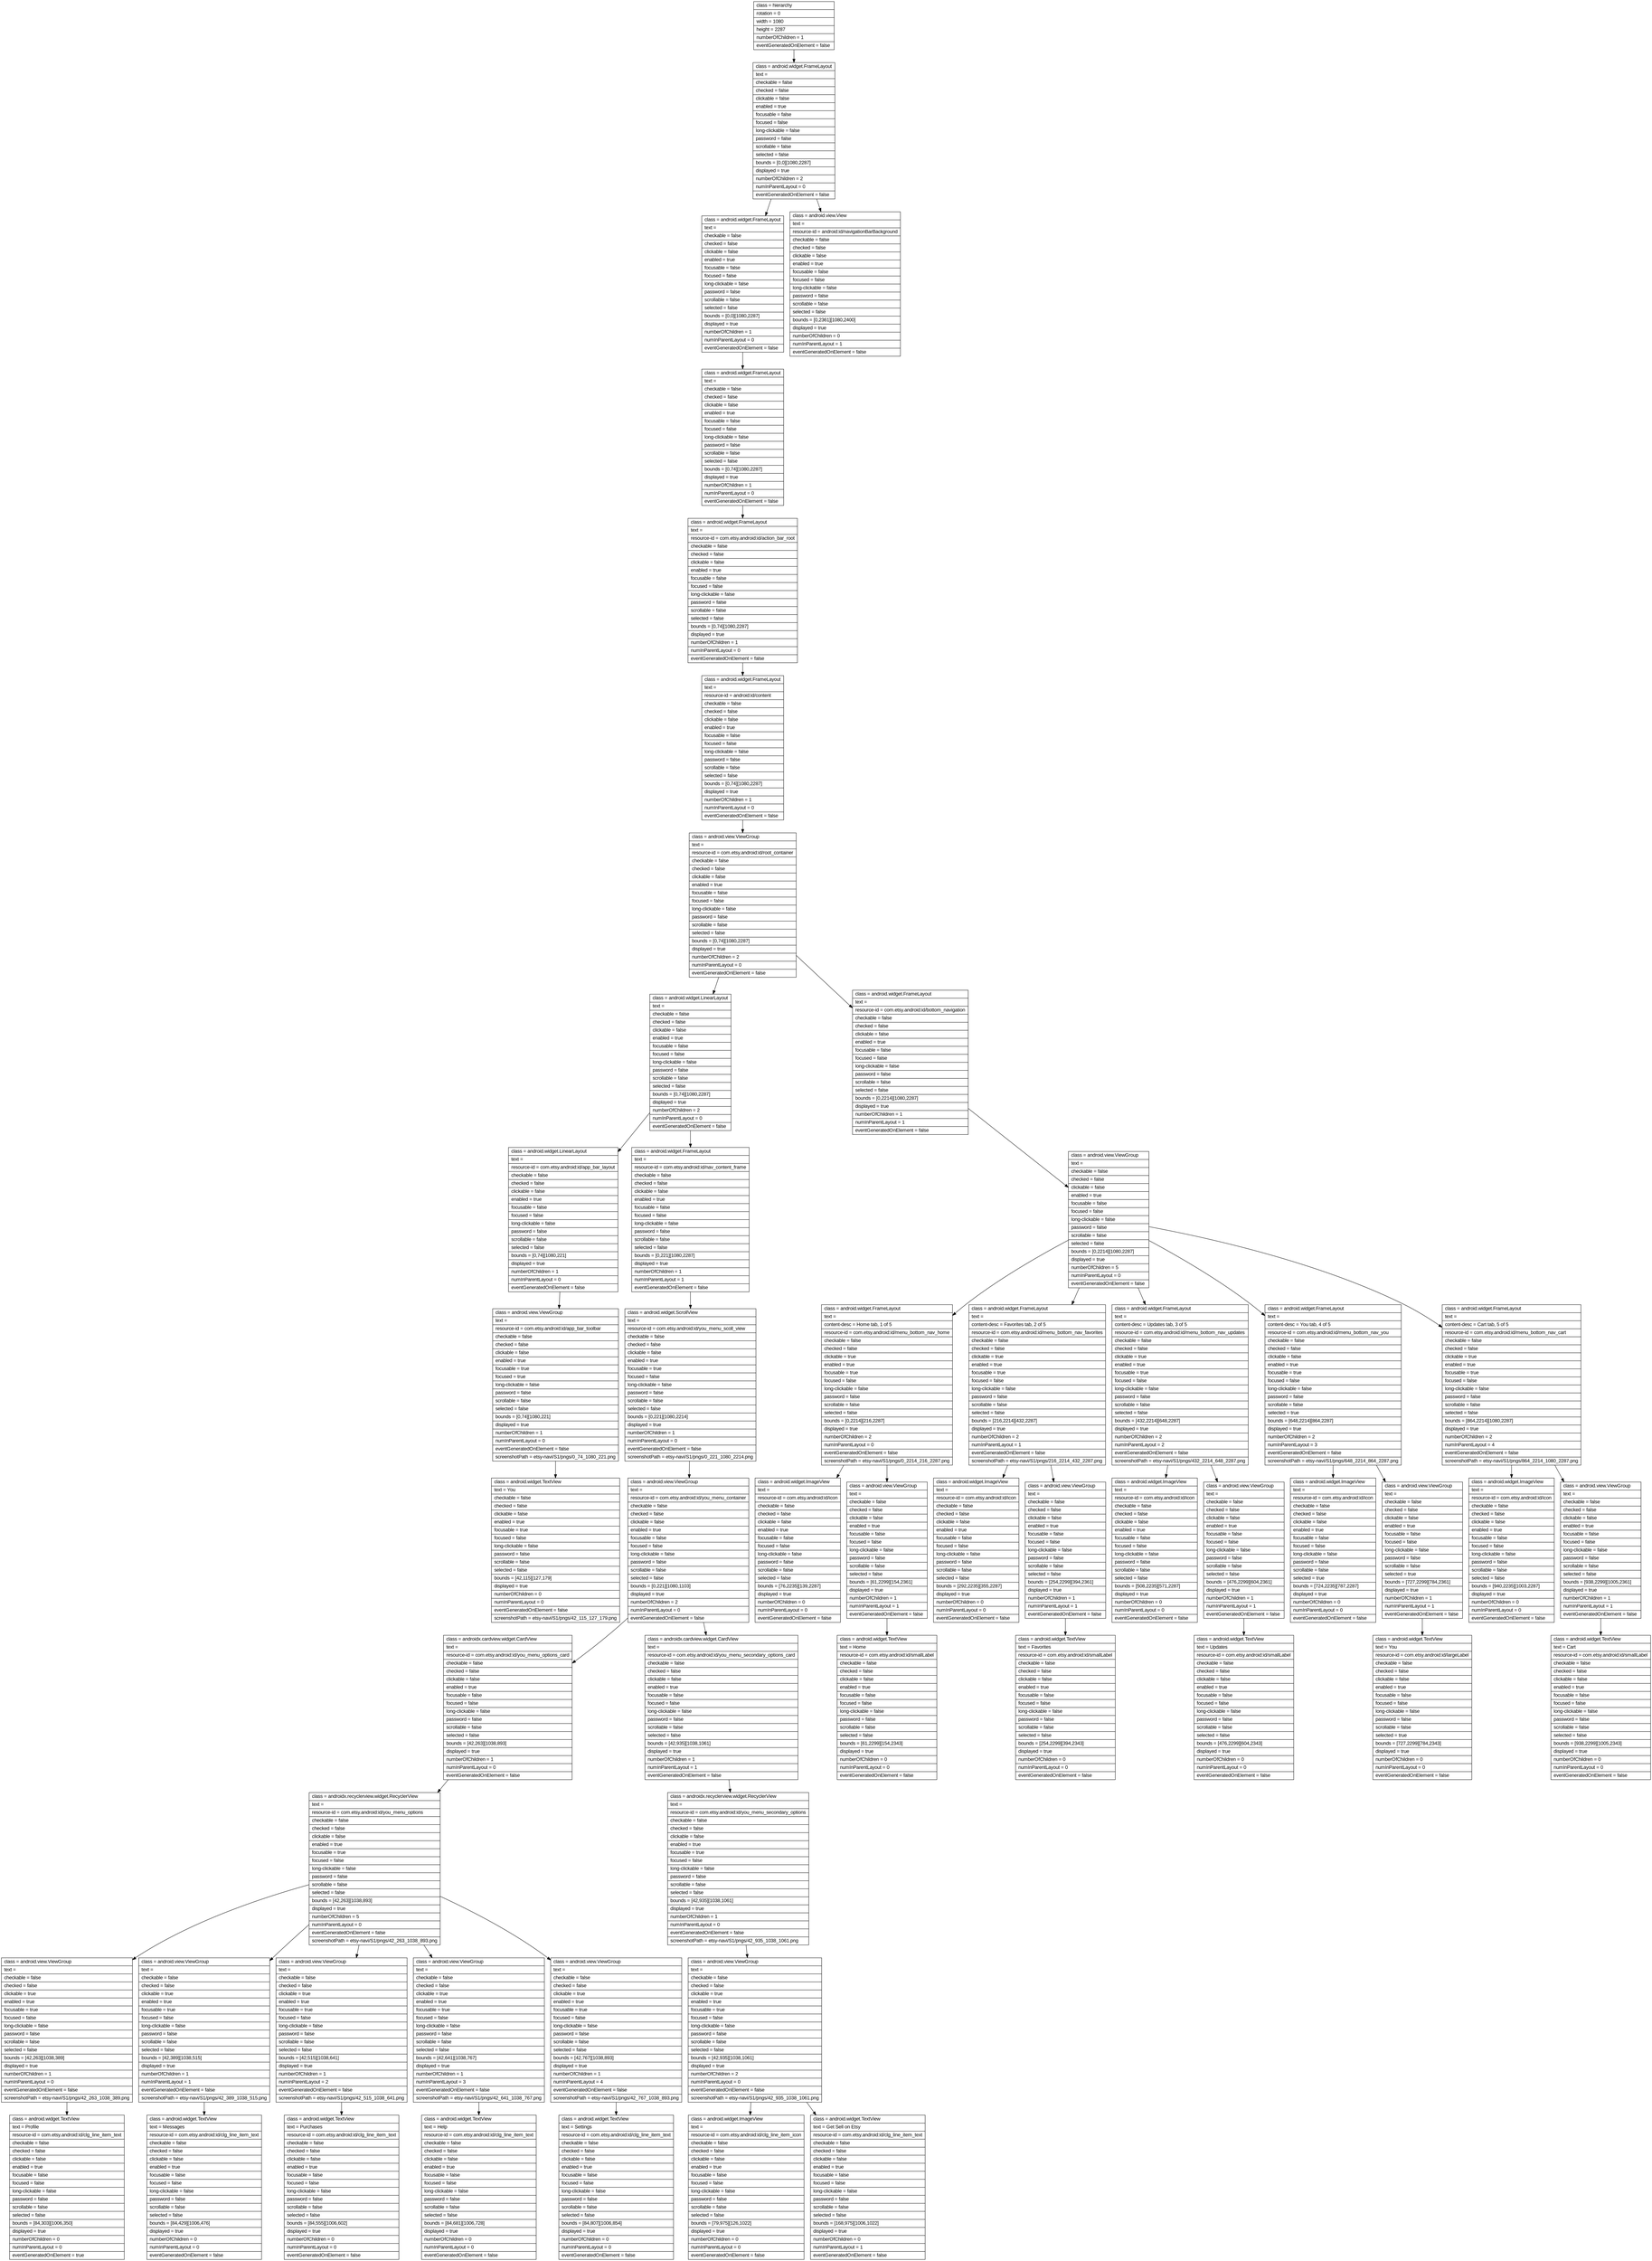 digraph Layout {

	node [shape=record fontname=Arial];

	0	[label="{class = hierarchy\l|rotation = 0\l|width = 1080\l|height = 2287\l|numberOfChildren = 1\l|eventGeneratedOnElement = false \l}"]
	1	[label="{class = android.widget.FrameLayout\l|text = \l|checkable = false\l|checked = false\l|clickable = false\l|enabled = true\l|focusable = false\l|focused = false\l|long-clickable = false\l|password = false\l|scrollable = false\l|selected = false\l|bounds = [0,0][1080,2287]\l|displayed = true\l|numberOfChildren = 2\l|numInParentLayout = 0\l|eventGeneratedOnElement = false \l}"]
	2	[label="{class = android.widget.FrameLayout\l|text = \l|checkable = false\l|checked = false\l|clickable = false\l|enabled = true\l|focusable = false\l|focused = false\l|long-clickable = false\l|password = false\l|scrollable = false\l|selected = false\l|bounds = [0,0][1080,2287]\l|displayed = true\l|numberOfChildren = 1\l|numInParentLayout = 0\l|eventGeneratedOnElement = false \l}"]
	3	[label="{class = android.view.View\l|text = \l|resource-id = android:id/navigationBarBackground\l|checkable = false\l|checked = false\l|clickable = false\l|enabled = true\l|focusable = false\l|focused = false\l|long-clickable = false\l|password = false\l|scrollable = false\l|selected = false\l|bounds = [0,2361][1080,2400]\l|displayed = true\l|numberOfChildren = 0\l|numInParentLayout = 1\l|eventGeneratedOnElement = false \l}"]
	4	[label="{class = android.widget.FrameLayout\l|text = \l|checkable = false\l|checked = false\l|clickable = false\l|enabled = true\l|focusable = false\l|focused = false\l|long-clickable = false\l|password = false\l|scrollable = false\l|selected = false\l|bounds = [0,74][1080,2287]\l|displayed = true\l|numberOfChildren = 1\l|numInParentLayout = 0\l|eventGeneratedOnElement = false \l}"]
	5	[label="{class = android.widget.FrameLayout\l|text = \l|resource-id = com.etsy.android:id/action_bar_root\l|checkable = false\l|checked = false\l|clickable = false\l|enabled = true\l|focusable = false\l|focused = false\l|long-clickable = false\l|password = false\l|scrollable = false\l|selected = false\l|bounds = [0,74][1080,2287]\l|displayed = true\l|numberOfChildren = 1\l|numInParentLayout = 0\l|eventGeneratedOnElement = false \l}"]
	6	[label="{class = android.widget.FrameLayout\l|text = \l|resource-id = android:id/content\l|checkable = false\l|checked = false\l|clickable = false\l|enabled = true\l|focusable = false\l|focused = false\l|long-clickable = false\l|password = false\l|scrollable = false\l|selected = false\l|bounds = [0,74][1080,2287]\l|displayed = true\l|numberOfChildren = 1\l|numInParentLayout = 0\l|eventGeneratedOnElement = false \l}"]
	7	[label="{class = android.view.ViewGroup\l|text = \l|resource-id = com.etsy.android:id/root_container\l|checkable = false\l|checked = false\l|clickable = false\l|enabled = true\l|focusable = false\l|focused = false\l|long-clickable = false\l|password = false\l|scrollable = false\l|selected = false\l|bounds = [0,74][1080,2287]\l|displayed = true\l|numberOfChildren = 2\l|numInParentLayout = 0\l|eventGeneratedOnElement = false \l}"]
	8	[label="{class = android.widget.LinearLayout\l|text = \l|checkable = false\l|checked = false\l|clickable = false\l|enabled = true\l|focusable = false\l|focused = false\l|long-clickable = false\l|password = false\l|scrollable = false\l|selected = false\l|bounds = [0,74][1080,2287]\l|displayed = true\l|numberOfChildren = 2\l|numInParentLayout = 0\l|eventGeneratedOnElement = false \l}"]
	9	[label="{class = android.widget.FrameLayout\l|text = \l|resource-id = com.etsy.android:id/bottom_navigation\l|checkable = false\l|checked = false\l|clickable = false\l|enabled = true\l|focusable = false\l|focused = false\l|long-clickable = false\l|password = false\l|scrollable = false\l|selected = false\l|bounds = [0,2214][1080,2287]\l|displayed = true\l|numberOfChildren = 1\l|numInParentLayout = 1\l|eventGeneratedOnElement = false \l}"]
	10	[label="{class = android.widget.LinearLayout\l|text = \l|resource-id = com.etsy.android:id/app_bar_layout\l|checkable = false\l|checked = false\l|clickable = false\l|enabled = true\l|focusable = false\l|focused = false\l|long-clickable = false\l|password = false\l|scrollable = false\l|selected = false\l|bounds = [0,74][1080,221]\l|displayed = true\l|numberOfChildren = 1\l|numInParentLayout = 0\l|eventGeneratedOnElement = false \l}"]
	11	[label="{class = android.widget.FrameLayout\l|text = \l|resource-id = com.etsy.android:id/nav_content_frame\l|checkable = false\l|checked = false\l|clickable = false\l|enabled = true\l|focusable = false\l|focused = false\l|long-clickable = false\l|password = false\l|scrollable = false\l|selected = false\l|bounds = [0,221][1080,2287]\l|displayed = true\l|numberOfChildren = 1\l|numInParentLayout = 1\l|eventGeneratedOnElement = false \l}"]
	12	[label="{class = android.view.ViewGroup\l|text = \l|checkable = false\l|checked = false\l|clickable = false\l|enabled = true\l|focusable = false\l|focused = false\l|long-clickable = false\l|password = false\l|scrollable = false\l|selected = false\l|bounds = [0,2214][1080,2287]\l|displayed = true\l|numberOfChildren = 5\l|numInParentLayout = 0\l|eventGeneratedOnElement = false \l}"]
	13	[label="{class = android.view.ViewGroup\l|text = \l|resource-id = com.etsy.android:id/app_bar_toolbar\l|checkable = false\l|checked = false\l|clickable = false\l|enabled = true\l|focusable = true\l|focused = true\l|long-clickable = false\l|password = false\l|scrollable = false\l|selected = false\l|bounds = [0,74][1080,221]\l|displayed = true\l|numberOfChildren = 1\l|numInParentLayout = 0\l|eventGeneratedOnElement = false \l|screenshotPath = etsy-navi/S1/pngs/0_74_1080_221.png\l}"]
	14	[label="{class = android.widget.ScrollView\l|text = \l|resource-id = com.etsy.android:id/you_menu_scoll_view\l|checkable = false\l|checked = false\l|clickable = false\l|enabled = true\l|focusable = true\l|focused = false\l|long-clickable = false\l|password = false\l|scrollable = false\l|selected = false\l|bounds = [0,221][1080,2214]\l|displayed = true\l|numberOfChildren = 1\l|numInParentLayout = 0\l|eventGeneratedOnElement = false \l|screenshotPath = etsy-navi/S1/pngs/0_221_1080_2214.png\l}"]
	15	[label="{class = android.widget.FrameLayout\l|text = \l|content-desc = Home tab, 1 of 5\l|resource-id = com.etsy.android:id/menu_bottom_nav_home\l|checkable = false\l|checked = false\l|clickable = true\l|enabled = true\l|focusable = true\l|focused = false\l|long-clickable = false\l|password = false\l|scrollable = false\l|selected = false\l|bounds = [0,2214][216,2287]\l|displayed = true\l|numberOfChildren = 2\l|numInParentLayout = 0\l|eventGeneratedOnElement = false \l|screenshotPath = etsy-navi/S1/pngs/0_2214_216_2287.png\l}"]
	16	[label="{class = android.widget.FrameLayout\l|text = \l|content-desc = Favorites tab, 2 of 5\l|resource-id = com.etsy.android:id/menu_bottom_nav_favorites\l|checkable = false\l|checked = false\l|clickable = true\l|enabled = true\l|focusable = true\l|focused = false\l|long-clickable = false\l|password = false\l|scrollable = false\l|selected = false\l|bounds = [216,2214][432,2287]\l|displayed = true\l|numberOfChildren = 2\l|numInParentLayout = 1\l|eventGeneratedOnElement = false \l|screenshotPath = etsy-navi/S1/pngs/216_2214_432_2287.png\l}"]
	17	[label="{class = android.widget.FrameLayout\l|text = \l|content-desc = Updates tab, 3 of 5\l|resource-id = com.etsy.android:id/menu_bottom_nav_updates\l|checkable = false\l|checked = false\l|clickable = true\l|enabled = true\l|focusable = true\l|focused = false\l|long-clickable = false\l|password = false\l|scrollable = false\l|selected = false\l|bounds = [432,2214][648,2287]\l|displayed = true\l|numberOfChildren = 2\l|numInParentLayout = 2\l|eventGeneratedOnElement = false \l|screenshotPath = etsy-navi/S1/pngs/432_2214_648_2287.png\l}"]
	18	[label="{class = android.widget.FrameLayout\l|text = \l|content-desc = You tab, 4 of 5\l|resource-id = com.etsy.android:id/menu_bottom_nav_you\l|checkable = false\l|checked = false\l|clickable = false\l|enabled = true\l|focusable = true\l|focused = false\l|long-clickable = false\l|password = false\l|scrollable = false\l|selected = true\l|bounds = [648,2214][864,2287]\l|displayed = true\l|numberOfChildren = 2\l|numInParentLayout = 3\l|eventGeneratedOnElement = false \l|screenshotPath = etsy-navi/S1/pngs/648_2214_864_2287.png\l}"]
	19	[label="{class = android.widget.FrameLayout\l|text = \l|content-desc = Cart tab, 5 of 5\l|resource-id = com.etsy.android:id/menu_bottom_nav_cart\l|checkable = false\l|checked = false\l|clickable = true\l|enabled = true\l|focusable = true\l|focused = false\l|long-clickable = false\l|password = false\l|scrollable = false\l|selected = false\l|bounds = [864,2214][1080,2287]\l|displayed = true\l|numberOfChildren = 2\l|numInParentLayout = 4\l|eventGeneratedOnElement = false \l|screenshotPath = etsy-navi/S1/pngs/864_2214_1080_2287.png\l}"]
	20	[label="{class = android.widget.TextView\l|text = You\l|checkable = false\l|checked = false\l|clickable = false\l|enabled = true\l|focusable = true\l|focused = false\l|long-clickable = false\l|password = false\l|scrollable = false\l|selected = false\l|bounds = [42,115][127,179]\l|displayed = true\l|numberOfChildren = 0\l|numInParentLayout = 0\l|eventGeneratedOnElement = false \l|screenshotPath = etsy-navi/S1/pngs/42_115_127_179.png\l}"]
	21	[label="{class = android.view.ViewGroup\l|text = \l|resource-id = com.etsy.android:id/you_menu_container\l|checkable = false\l|checked = false\l|clickable = false\l|enabled = true\l|focusable = false\l|focused = false\l|long-clickable = false\l|password = false\l|scrollable = false\l|selected = false\l|bounds = [0,221][1080,1103]\l|displayed = true\l|numberOfChildren = 2\l|numInParentLayout = 0\l|eventGeneratedOnElement = false \l}"]
	22	[label="{class = android.widget.ImageView\l|text = \l|resource-id = com.etsy.android:id/icon\l|checkable = false\l|checked = false\l|clickable = false\l|enabled = true\l|focusable = false\l|focused = false\l|long-clickable = false\l|password = false\l|scrollable = false\l|selected = false\l|bounds = [76,2235][139,2287]\l|displayed = true\l|numberOfChildren = 0\l|numInParentLayout = 0\l|eventGeneratedOnElement = false \l}"]
	23	[label="{class = android.view.ViewGroup\l|text = \l|checkable = false\l|checked = false\l|clickable = false\l|enabled = true\l|focusable = false\l|focused = false\l|long-clickable = false\l|password = false\l|scrollable = false\l|selected = false\l|bounds = [61,2299][154,2361]\l|displayed = true\l|numberOfChildren = 1\l|numInParentLayout = 1\l|eventGeneratedOnElement = false \l}"]
	24	[label="{class = android.widget.ImageView\l|text = \l|resource-id = com.etsy.android:id/icon\l|checkable = false\l|checked = false\l|clickable = false\l|enabled = true\l|focusable = false\l|focused = false\l|long-clickable = false\l|password = false\l|scrollable = false\l|selected = false\l|bounds = [292,2235][355,2287]\l|displayed = true\l|numberOfChildren = 0\l|numInParentLayout = 0\l|eventGeneratedOnElement = false \l}"]
	25	[label="{class = android.view.ViewGroup\l|text = \l|checkable = false\l|checked = false\l|clickable = false\l|enabled = true\l|focusable = false\l|focused = false\l|long-clickable = false\l|password = false\l|scrollable = false\l|selected = false\l|bounds = [254,2299][394,2361]\l|displayed = true\l|numberOfChildren = 1\l|numInParentLayout = 1\l|eventGeneratedOnElement = false \l}"]
	26	[label="{class = android.widget.ImageView\l|text = \l|resource-id = com.etsy.android:id/icon\l|checkable = false\l|checked = false\l|clickable = false\l|enabled = true\l|focusable = false\l|focused = false\l|long-clickable = false\l|password = false\l|scrollable = false\l|selected = false\l|bounds = [508,2235][571,2287]\l|displayed = true\l|numberOfChildren = 0\l|numInParentLayout = 0\l|eventGeneratedOnElement = false \l}"]
	27	[label="{class = android.view.ViewGroup\l|text = \l|checkable = false\l|checked = false\l|clickable = false\l|enabled = true\l|focusable = false\l|focused = false\l|long-clickable = false\l|password = false\l|scrollable = false\l|selected = false\l|bounds = [476,2299][604,2361]\l|displayed = true\l|numberOfChildren = 1\l|numInParentLayout = 1\l|eventGeneratedOnElement = false \l}"]
	28	[label="{class = android.widget.ImageView\l|text = \l|resource-id = com.etsy.android:id/icon\l|checkable = false\l|checked = false\l|clickable = false\l|enabled = true\l|focusable = false\l|focused = false\l|long-clickable = false\l|password = false\l|scrollable = false\l|selected = true\l|bounds = [724,2235][787,2287]\l|displayed = true\l|numberOfChildren = 0\l|numInParentLayout = 0\l|eventGeneratedOnElement = false \l}"]
	29	[label="{class = android.view.ViewGroup\l|text = \l|checkable = false\l|checked = false\l|clickable = false\l|enabled = true\l|focusable = false\l|focused = false\l|long-clickable = false\l|password = false\l|scrollable = false\l|selected = true\l|bounds = [727,2299][784,2361]\l|displayed = true\l|numberOfChildren = 1\l|numInParentLayout = 1\l|eventGeneratedOnElement = false \l}"]
	30	[label="{class = android.widget.ImageView\l|text = \l|resource-id = com.etsy.android:id/icon\l|checkable = false\l|checked = false\l|clickable = false\l|enabled = true\l|focusable = false\l|focused = false\l|long-clickable = false\l|password = false\l|scrollable = false\l|selected = false\l|bounds = [940,2235][1003,2287]\l|displayed = true\l|numberOfChildren = 0\l|numInParentLayout = 0\l|eventGeneratedOnElement = false \l}"]
	31	[label="{class = android.view.ViewGroup\l|text = \l|checkable = false\l|checked = false\l|clickable = false\l|enabled = true\l|focusable = false\l|focused = false\l|long-clickable = false\l|password = false\l|scrollable = false\l|selected = false\l|bounds = [938,2299][1005,2361]\l|displayed = true\l|numberOfChildren = 1\l|numInParentLayout = 1\l|eventGeneratedOnElement = false \l}"]
	32	[label="{class = androidx.cardview.widget.CardView\l|text = \l|resource-id = com.etsy.android:id/you_menu_options_card\l|checkable = false\l|checked = false\l|clickable = false\l|enabled = true\l|focusable = false\l|focused = false\l|long-clickable = false\l|password = false\l|scrollable = false\l|selected = false\l|bounds = [42,263][1038,893]\l|displayed = true\l|numberOfChildren = 1\l|numInParentLayout = 0\l|eventGeneratedOnElement = false \l}"]
	33	[label="{class = androidx.cardview.widget.CardView\l|text = \l|resource-id = com.etsy.android:id/you_menu_secondary_options_card\l|checkable = false\l|checked = false\l|clickable = false\l|enabled = true\l|focusable = false\l|focused = false\l|long-clickable = false\l|password = false\l|scrollable = false\l|selected = false\l|bounds = [42,935][1038,1061]\l|displayed = true\l|numberOfChildren = 1\l|numInParentLayout = 1\l|eventGeneratedOnElement = false \l}"]
	34	[label="{class = android.widget.TextView\l|text = Home\l|resource-id = com.etsy.android:id/smallLabel\l|checkable = false\l|checked = false\l|clickable = false\l|enabled = true\l|focusable = false\l|focused = false\l|long-clickable = false\l|password = false\l|scrollable = false\l|selected = false\l|bounds = [61,2299][154,2343]\l|displayed = true\l|numberOfChildren = 0\l|numInParentLayout = 0\l|eventGeneratedOnElement = false \l}"]
	35	[label="{class = android.widget.TextView\l|text = Favorites\l|resource-id = com.etsy.android:id/smallLabel\l|checkable = false\l|checked = false\l|clickable = false\l|enabled = true\l|focusable = false\l|focused = false\l|long-clickable = false\l|password = false\l|scrollable = false\l|selected = false\l|bounds = [254,2299][394,2343]\l|displayed = true\l|numberOfChildren = 0\l|numInParentLayout = 0\l|eventGeneratedOnElement = false \l}"]
	36	[label="{class = android.widget.TextView\l|text = Updates\l|resource-id = com.etsy.android:id/smallLabel\l|checkable = false\l|checked = false\l|clickable = false\l|enabled = true\l|focusable = false\l|focused = false\l|long-clickable = false\l|password = false\l|scrollable = false\l|selected = false\l|bounds = [476,2299][604,2343]\l|displayed = true\l|numberOfChildren = 0\l|numInParentLayout = 0\l|eventGeneratedOnElement = false \l}"]
	37	[label="{class = android.widget.TextView\l|text = You\l|resource-id = com.etsy.android:id/largeLabel\l|checkable = false\l|checked = false\l|clickable = false\l|enabled = true\l|focusable = false\l|focused = false\l|long-clickable = false\l|password = false\l|scrollable = false\l|selected = true\l|bounds = [727,2299][784,2343]\l|displayed = true\l|numberOfChildren = 0\l|numInParentLayout = 0\l|eventGeneratedOnElement = false \l}"]
	38	[label="{class = android.widget.TextView\l|text = Cart\l|resource-id = com.etsy.android:id/smallLabel\l|checkable = false\l|checked = false\l|clickable = false\l|enabled = true\l|focusable = false\l|focused = false\l|long-clickable = false\l|password = false\l|scrollable = false\l|selected = false\l|bounds = [938,2299][1005,2343]\l|displayed = true\l|numberOfChildren = 0\l|numInParentLayout = 0\l|eventGeneratedOnElement = false \l}"]
	39	[label="{class = androidx.recyclerview.widget.RecyclerView\l|text = \l|resource-id = com.etsy.android:id/you_menu_options\l|checkable = false\l|checked = false\l|clickable = false\l|enabled = true\l|focusable = true\l|focused = false\l|long-clickable = false\l|password = false\l|scrollable = false\l|selected = false\l|bounds = [42,263][1038,893]\l|displayed = true\l|numberOfChildren = 5\l|numInParentLayout = 0\l|eventGeneratedOnElement = false \l|screenshotPath = etsy-navi/S1/pngs/42_263_1038_893.png\l}"]
	40	[label="{class = androidx.recyclerview.widget.RecyclerView\l|text = \l|resource-id = com.etsy.android:id/you_menu_secondary_options\l|checkable = false\l|checked = false\l|clickable = false\l|enabled = true\l|focusable = true\l|focused = false\l|long-clickable = false\l|password = false\l|scrollable = false\l|selected = false\l|bounds = [42,935][1038,1061]\l|displayed = true\l|numberOfChildren = 1\l|numInParentLayout = 0\l|eventGeneratedOnElement = false \l|screenshotPath = etsy-navi/S1/pngs/42_935_1038_1061.png\l}"]
	41	[label="{class = android.view.ViewGroup\l|text = \l|checkable = false\l|checked = false\l|clickable = true\l|enabled = true\l|focusable = true\l|focused = false\l|long-clickable = false\l|password = false\l|scrollable = false\l|selected = false\l|bounds = [42,263][1038,389]\l|displayed = true\l|numberOfChildren = 1\l|numInParentLayout = 0\l|eventGeneratedOnElement = false \l|screenshotPath = etsy-navi/S1/pngs/42_263_1038_389.png\l}"]
	42	[label="{class = android.view.ViewGroup\l|text = \l|checkable = false\l|checked = false\l|clickable = true\l|enabled = true\l|focusable = true\l|focused = false\l|long-clickable = false\l|password = false\l|scrollable = false\l|selected = false\l|bounds = [42,389][1038,515]\l|displayed = true\l|numberOfChildren = 1\l|numInParentLayout = 1\l|eventGeneratedOnElement = false \l|screenshotPath = etsy-navi/S1/pngs/42_389_1038_515.png\l}"]
	43	[label="{class = android.view.ViewGroup\l|text = \l|checkable = false\l|checked = false\l|clickable = true\l|enabled = true\l|focusable = true\l|focused = false\l|long-clickable = false\l|password = false\l|scrollable = false\l|selected = false\l|bounds = [42,515][1038,641]\l|displayed = true\l|numberOfChildren = 1\l|numInParentLayout = 2\l|eventGeneratedOnElement = false \l|screenshotPath = etsy-navi/S1/pngs/42_515_1038_641.png\l}"]
	44	[label="{class = android.view.ViewGroup\l|text = \l|checkable = false\l|checked = false\l|clickable = true\l|enabled = true\l|focusable = true\l|focused = false\l|long-clickable = false\l|password = false\l|scrollable = false\l|selected = false\l|bounds = [42,641][1038,767]\l|displayed = true\l|numberOfChildren = 1\l|numInParentLayout = 3\l|eventGeneratedOnElement = false \l|screenshotPath = etsy-navi/S1/pngs/42_641_1038_767.png\l}"]
	45	[label="{class = android.view.ViewGroup\l|text = \l|checkable = false\l|checked = false\l|clickable = true\l|enabled = true\l|focusable = true\l|focused = false\l|long-clickable = false\l|password = false\l|scrollable = false\l|selected = false\l|bounds = [42,767][1038,893]\l|displayed = true\l|numberOfChildren = 1\l|numInParentLayout = 4\l|eventGeneratedOnElement = false \l|screenshotPath = etsy-navi/S1/pngs/42_767_1038_893.png\l}"]
	46	[label="{class = android.view.ViewGroup\l|text = \l|checkable = false\l|checked = false\l|clickable = true\l|enabled = true\l|focusable = true\l|focused = false\l|long-clickable = false\l|password = false\l|scrollable = false\l|selected = false\l|bounds = [42,935][1038,1061]\l|displayed = true\l|numberOfChildren = 2\l|numInParentLayout = 0\l|eventGeneratedOnElement = false \l|screenshotPath = etsy-navi/S1/pngs/42_935_1038_1061.png\l}"]
	47	[label="{class = android.widget.TextView\l|text = Profile\l|resource-id = com.etsy.android:id/clg_line_item_text\l|checkable = false\l|checked = false\l|clickable = false\l|enabled = true\l|focusable = false\l|focused = false\l|long-clickable = false\l|password = false\l|scrollable = false\l|selected = false\l|bounds = [84,303][1006,350]\l|displayed = true\l|numberOfChildren = 0\l|numInParentLayout = 0\l|eventGeneratedOnElement = true \l}"]
	48	[label="{class = android.widget.TextView\l|text = Messages\l|resource-id = com.etsy.android:id/clg_line_item_text\l|checkable = false\l|checked = false\l|clickable = false\l|enabled = true\l|focusable = false\l|focused = false\l|long-clickable = false\l|password = false\l|scrollable = false\l|selected = false\l|bounds = [84,429][1006,476]\l|displayed = true\l|numberOfChildren = 0\l|numInParentLayout = 0\l|eventGeneratedOnElement = false \l}"]
	49	[label="{class = android.widget.TextView\l|text = Purchases\l|resource-id = com.etsy.android:id/clg_line_item_text\l|checkable = false\l|checked = false\l|clickable = false\l|enabled = true\l|focusable = false\l|focused = false\l|long-clickable = false\l|password = false\l|scrollable = false\l|selected = false\l|bounds = [84,555][1006,602]\l|displayed = true\l|numberOfChildren = 0\l|numInParentLayout = 0\l|eventGeneratedOnElement = false \l}"]
	50	[label="{class = android.widget.TextView\l|text = Help\l|resource-id = com.etsy.android:id/clg_line_item_text\l|checkable = false\l|checked = false\l|clickable = false\l|enabled = true\l|focusable = false\l|focused = false\l|long-clickable = false\l|password = false\l|scrollable = false\l|selected = false\l|bounds = [84,681][1006,728]\l|displayed = true\l|numberOfChildren = 0\l|numInParentLayout = 0\l|eventGeneratedOnElement = false \l}"]
	51	[label="{class = android.widget.TextView\l|text = Settings\l|resource-id = com.etsy.android:id/clg_line_item_text\l|checkable = false\l|checked = false\l|clickable = false\l|enabled = true\l|focusable = false\l|focused = false\l|long-clickable = false\l|password = false\l|scrollable = false\l|selected = false\l|bounds = [84,807][1006,854]\l|displayed = true\l|numberOfChildren = 0\l|numInParentLayout = 0\l|eventGeneratedOnElement = false \l}"]
	52	[label="{class = android.widget.ImageView\l|text = \l|resource-id = com.etsy.android:id/clg_line_item_icon\l|checkable = false\l|checked = false\l|clickable = false\l|enabled = true\l|focusable = false\l|focused = false\l|long-clickable = false\l|password = false\l|scrollable = false\l|selected = false\l|bounds = [79,975][126,1022]\l|displayed = true\l|numberOfChildren = 0\l|numInParentLayout = 0\l|eventGeneratedOnElement = false \l}"]
	53	[label="{class = android.widget.TextView\l|text = Get Sell on Etsy\l|resource-id = com.etsy.android:id/clg_line_item_text\l|checkable = false\l|checked = false\l|clickable = false\l|enabled = true\l|focusable = false\l|focused = false\l|long-clickable = false\l|password = false\l|scrollable = false\l|selected = false\l|bounds = [168,975][1006,1022]\l|displayed = true\l|numberOfChildren = 0\l|numInParentLayout = 1\l|eventGeneratedOnElement = false \l}"]


	0 -> 1
	1 -> 2
	1 -> 3
	2 -> 4
	4 -> 5
	5 -> 6
	6 -> 7
	7 -> 8
	7 -> 9
	8 -> 10
	8 -> 11
	9 -> 12
	10 -> 13
	11 -> 14
	12 -> 15
	12 -> 16
	12 -> 17
	12 -> 18
	12 -> 19
	13 -> 20
	14 -> 21
	15 -> 22
	15 -> 23
	16 -> 24
	16 -> 25
	17 -> 26
	17 -> 27
	18 -> 28
	18 -> 29
	19 -> 30
	19 -> 31
	21 -> 32
	21 -> 33
	23 -> 34
	25 -> 35
	27 -> 36
	29 -> 37
	31 -> 38
	32 -> 39
	33 -> 40
	39 -> 41
	39 -> 42
	39 -> 43
	39 -> 44
	39 -> 45
	40 -> 46
	41 -> 47
	42 -> 48
	43 -> 49
	44 -> 50
	45 -> 51
	46 -> 52
	46 -> 53


}